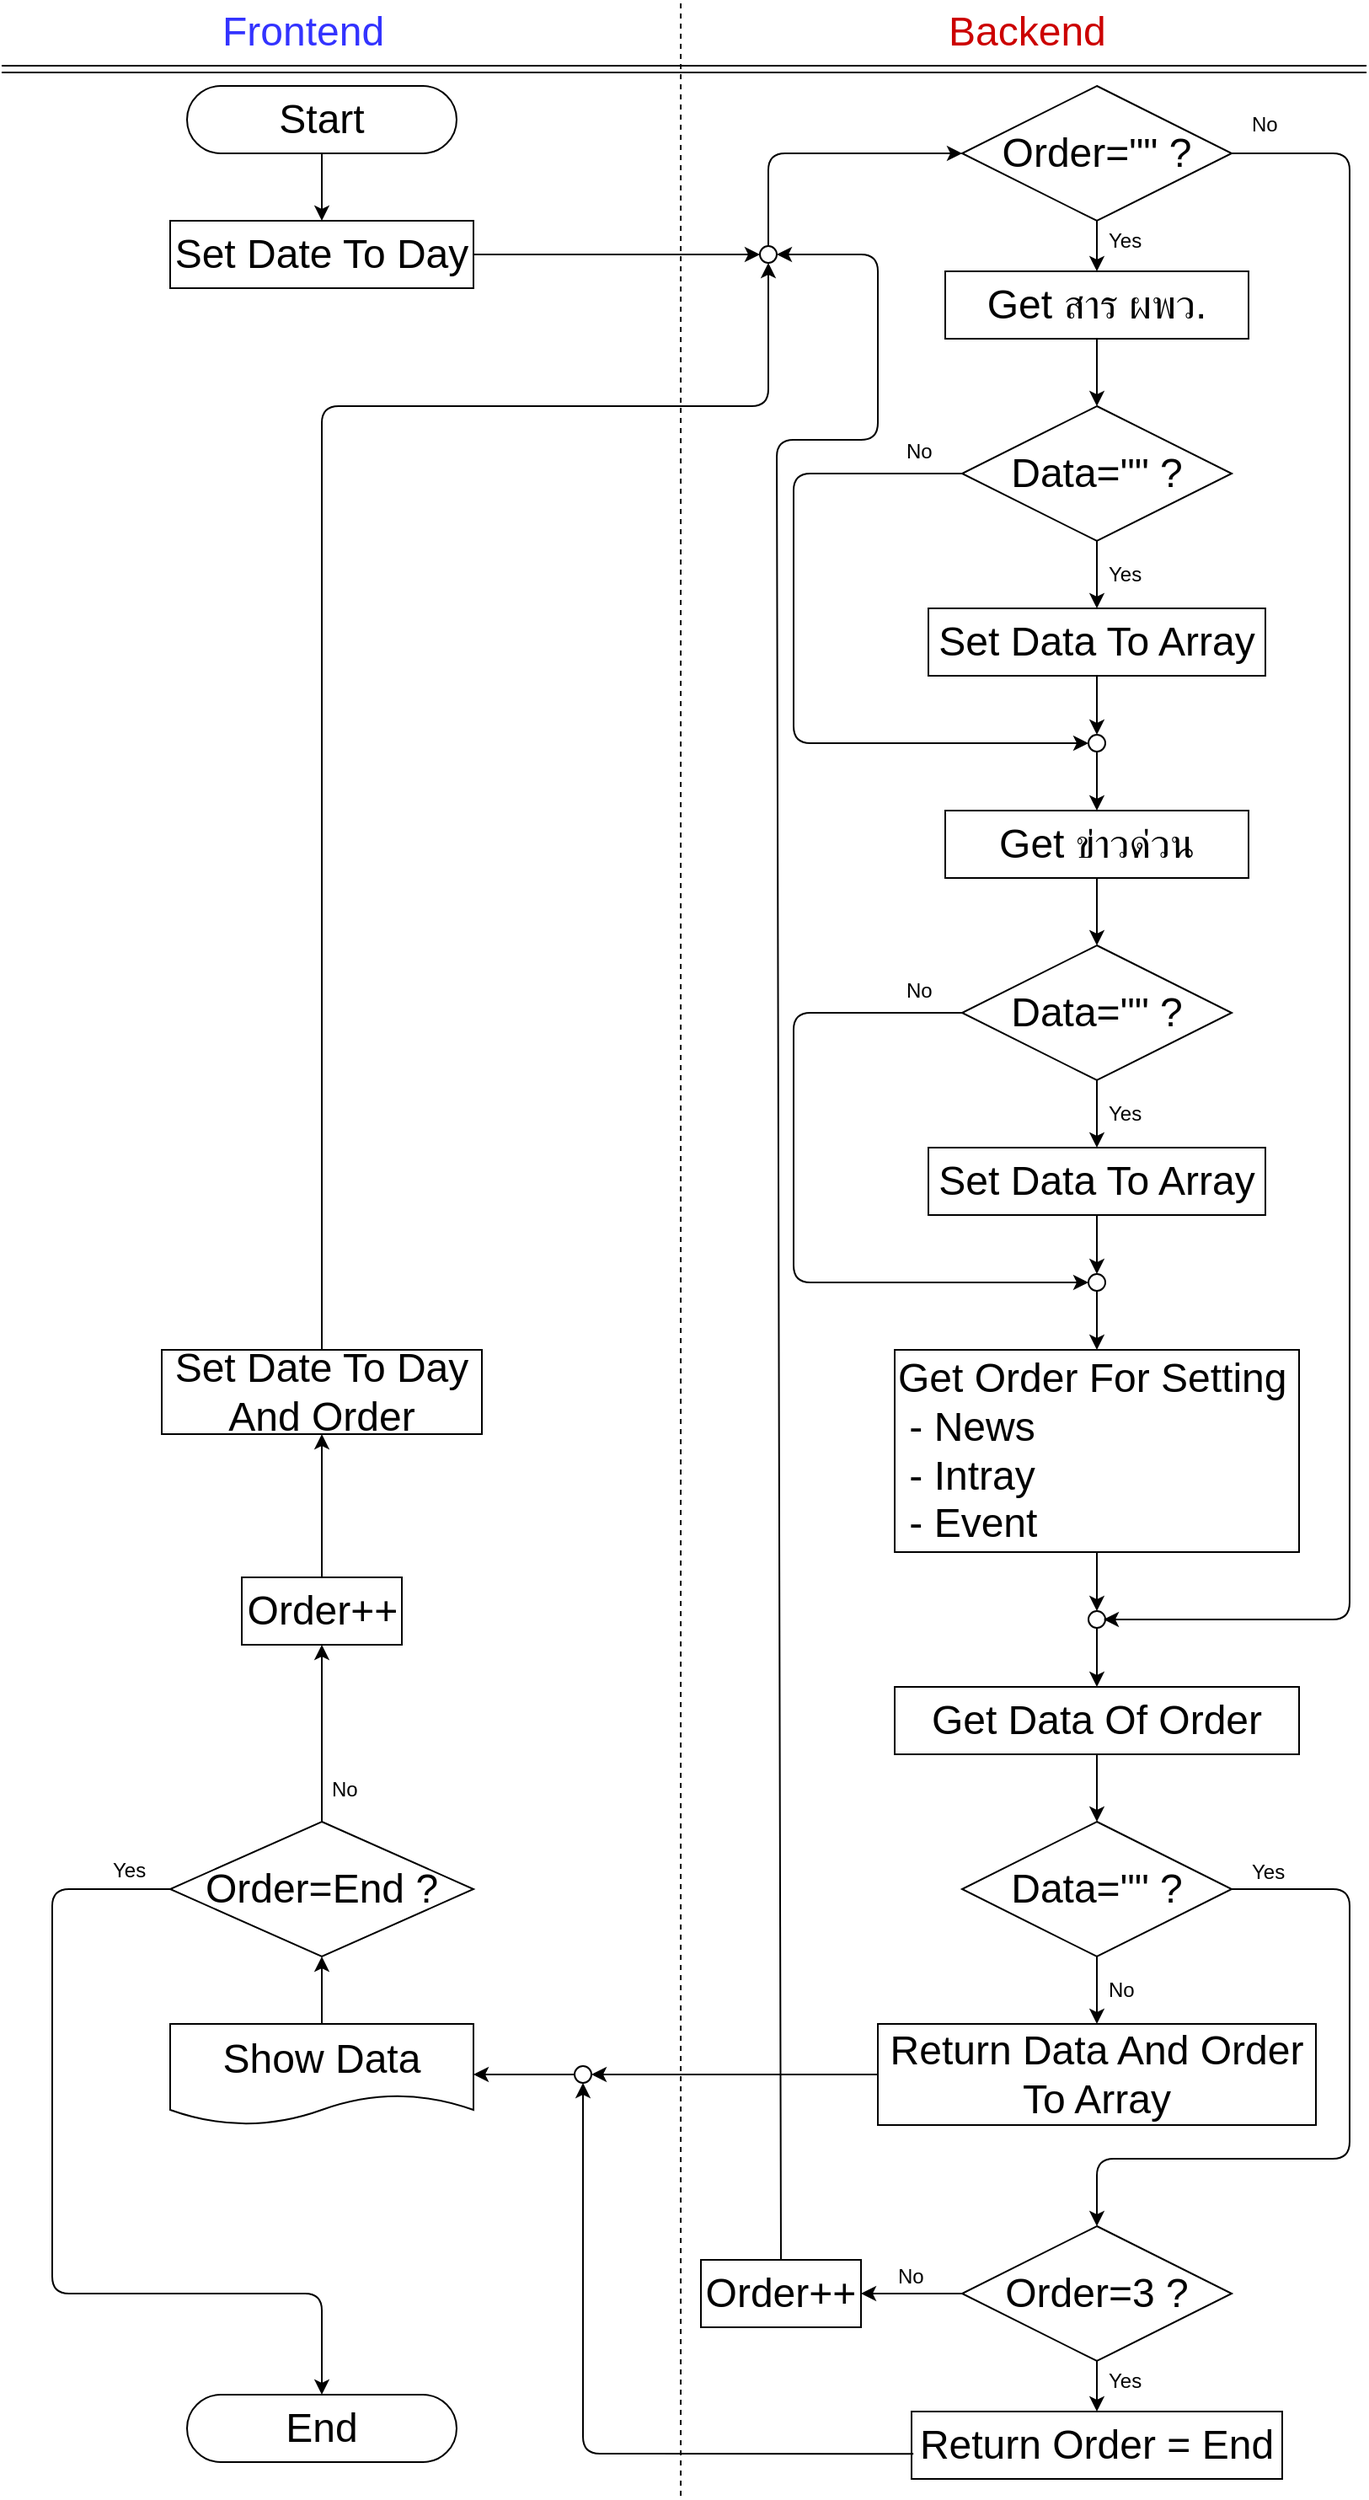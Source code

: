 <mxfile pages="1" version="11.2.3" type="github"><diagram id="e92atSrMetLydWRhPwLj" name="Page-1"><mxGraphModel dx="1422" dy="777" grid="1" gridSize="10" guides="1" tooltips="1" connect="1" arrows="1" fold="1" page="1" pageScale="1" pageWidth="850" pageHeight="1500" math="0" shadow="0"><root><mxCell id="0"/><mxCell id="1" parent="0"/><mxCell id="Jqfe15ESfAZCyeUeJ91Q-1" value="&lt;font style=&quot;font-size: 24px&quot;&gt;Start&lt;/font&gt;" style="rounded=1;whiteSpace=wrap;html=1;arcSize=50;" parent="1" vertex="1"><mxGeometry x="120" y="50" width="160" height="40" as="geometry"/></mxCell><mxCell id="Jqfe15ESfAZCyeUeJ91Q-2" value="" style="endArrow=none;dashed=1;html=1;" parent="1" edge="1"><mxGeometry width="50" height="50" relative="1" as="geometry"><mxPoint x="413" y="1480" as="sourcePoint"/><mxPoint x="413" as="targetPoint"/></mxGeometry></mxCell><mxCell id="Jqfe15ESfAZCyeUeJ91Q-3" value="" style="shape=link;html=1;" parent="1" edge="1"><mxGeometry width="50" height="50" relative="1" as="geometry"><mxPoint x="10" y="40" as="sourcePoint"/><mxPoint x="820" y="40" as="targetPoint"/></mxGeometry></mxCell><mxCell id="Jqfe15ESfAZCyeUeJ91Q-5" value="&lt;font style=&quot;font-size: 24px&quot;&gt;Frontend&lt;/font&gt;" style="text;html=1;resizable=0;points=[];autosize=1;align=left;verticalAlign=top;spacingTop=-4;fontColor=#3333FF;" parent="1" vertex="1"><mxGeometry x="139" y="1" width="110" height="20" as="geometry"/></mxCell><mxCell id="Jqfe15ESfAZCyeUeJ91Q-6" value="&lt;font style=&quot;font-size: 24px&quot;&gt;Backend&lt;/font&gt;" style="text;html=1;resizable=0;points=[];autosize=1;align=left;verticalAlign=top;spacingTop=-4;fontColor=#CC0000;" parent="1" vertex="1"><mxGeometry x="570" y="1" width="110" height="20" as="geometry"/></mxCell><mxCell id="Jqfe15ESfAZCyeUeJ91Q-8" value="" style="endArrow=classic;html=1;fontColor=#000000;exitX=0.5;exitY=1;exitDx=0;exitDy=0;entryX=0.5;entryY=0;entryDx=0;entryDy=0;" parent="1" source="Jqfe15ESfAZCyeUeJ91Q-1" edge="1"><mxGeometry width="50" height="50" relative="1" as="geometry"><mxPoint x="320" y="155" as="sourcePoint"/><mxPoint x="200" y="130" as="targetPoint"/></mxGeometry></mxCell><mxCell id="Jqfe15ESfAZCyeUeJ91Q-9" value="&lt;font style=&quot;font-size: 24px&quot;&gt;Set Date To Day&lt;/font&gt;" style="rounded=0;whiteSpace=wrap;html=1;fontColor=#000000;" parent="1" vertex="1"><mxGeometry x="110" y="130" width="180" height="40" as="geometry"/></mxCell><mxCell id="Jqfe15ESfAZCyeUeJ91Q-11" value="" style="endArrow=classic;html=1;fontColor=#000000;exitX=1;exitY=0.5;exitDx=0;exitDy=0;" parent="1" source="Jqfe15ESfAZCyeUeJ91Q-9" edge="1"><mxGeometry width="50" height="50" relative="1" as="geometry"><mxPoint x="330" y="160" as="sourcePoint"/><mxPoint x="460" y="150" as="targetPoint"/></mxGeometry></mxCell><mxCell id="Jqfe15ESfAZCyeUeJ91Q-12" value="&lt;font style=&quot;font-size: 24px&quot;&gt;Set Data To Array&lt;/font&gt;" style="rounded=0;whiteSpace=wrap;html=1;fontColor=#000000;" parent="1" vertex="1"><mxGeometry x="560" y="360" width="200" height="40" as="geometry"/></mxCell><mxCell id="Jqfe15ESfAZCyeUeJ91Q-13" value="&lt;font style=&quot;font-size: 24px&quot;&gt;Data=&quot;&quot; ?&lt;/font&gt;" style="rhombus;whiteSpace=wrap;html=1;fontColor=#000000;" parent="1" vertex="1"><mxGeometry x="580" y="240" width="160" height="80" as="geometry"/></mxCell><mxCell id="Jqfe15ESfAZCyeUeJ91Q-14" value="" style="endArrow=classic;html=1;fontColor=#000000;exitX=0.5;exitY=1;exitDx=0;exitDy=0;entryX=0.5;entryY=0;entryDx=0;entryDy=0;" parent="1" source="Jqfe15ESfAZCyeUeJ91Q-15" target="Jqfe15ESfAZCyeUeJ91Q-13" edge="1"><mxGeometry width="50" height="50" relative="1" as="geometry"><mxPoint x="480" y="260" as="sourcePoint"/><mxPoint x="530" y="210" as="targetPoint"/></mxGeometry></mxCell><mxCell id="Jqfe15ESfAZCyeUeJ91Q-15" value="&lt;font style=&quot;font-size: 24px&quot;&gt;Get สาร ผพว.&lt;/font&gt;" style="rounded=0;whiteSpace=wrap;html=1;fontColor=#000000;" parent="1" vertex="1"><mxGeometry x="570" y="160" width="180" height="40" as="geometry"/></mxCell><mxCell id="Jqfe15ESfAZCyeUeJ91Q-16" value="" style="endArrow=classic;html=1;fontColor=#000000;exitX=0.5;exitY=1;exitDx=0;exitDy=0;" parent="1" source="Jqfe15ESfAZCyeUeJ91Q-13" target="Jqfe15ESfAZCyeUeJ91Q-12" edge="1"><mxGeometry width="50" height="50" relative="1" as="geometry"><mxPoint x="450" y="330" as="sourcePoint"/><mxPoint x="500" y="280" as="targetPoint"/></mxGeometry></mxCell><mxCell id="Jqfe15ESfAZCyeUeJ91Q-17" value="&lt;font style=&quot;font-size: 24px&quot;&gt;Get ข่าวด่วน&lt;/font&gt;" style="rounded=0;whiteSpace=wrap;html=1;fontColor=#000000;" parent="1" vertex="1"><mxGeometry x="570" y="480" width="180" height="40" as="geometry"/></mxCell><mxCell id="Jqfe15ESfAZCyeUeJ91Q-18" value="" style="endArrow=classic;html=1;fontColor=#000000;exitX=0.5;exitY=1;exitDx=0;exitDy=0;entryX=0.5;entryY=0;entryDx=0;entryDy=0;" parent="1" source="Jqfe15ESfAZCyeUeJ91Q-12" target="Jqfe15ESfAZCyeUeJ91Q-19" edge="1"><mxGeometry width="50" height="50" relative="1" as="geometry"><mxPoint x="670" y="330" as="sourcePoint"/><mxPoint x="660" y="440" as="targetPoint"/></mxGeometry></mxCell><mxCell id="Jqfe15ESfAZCyeUeJ91Q-19" value="" style="ellipse;whiteSpace=wrap;html=1;aspect=fixed;fontColor=#000000;" parent="1" vertex="1"><mxGeometry x="655" y="435" width="10" height="10" as="geometry"/></mxCell><mxCell id="Jqfe15ESfAZCyeUeJ91Q-20" value="" style="endArrow=classic;html=1;fontColor=#000000;exitX=0;exitY=0.5;exitDx=0;exitDy=0;entryX=0;entryY=0.5;entryDx=0;entryDy=0;" parent="1" source="Jqfe15ESfAZCyeUeJ91Q-13" target="Jqfe15ESfAZCyeUeJ91Q-19" edge="1"><mxGeometry width="50" height="50" relative="1" as="geometry"><mxPoint x="480" y="510" as="sourcePoint"/><mxPoint x="530" y="460" as="targetPoint"/><Array as="points"><mxPoint x="480" y="280"/><mxPoint x="480" y="440"/></Array></mxGeometry></mxCell><mxCell id="Jqfe15ESfAZCyeUeJ91Q-21" value="Yes" style="text;html=1;resizable=0;points=[];autosize=1;align=left;verticalAlign=top;spacingTop=-4;fontColor=#000000;" parent="1" vertex="1"><mxGeometry x="665" y="330" width="40" height="20" as="geometry"/></mxCell><mxCell id="Jqfe15ESfAZCyeUeJ91Q-22" value="No" style="text;html=1;resizable=0;points=[];autosize=1;align=left;verticalAlign=top;spacingTop=-4;fontColor=#000000;" parent="1" vertex="1"><mxGeometry x="545" y="257" width="30" height="20" as="geometry"/></mxCell><mxCell id="Jqfe15ESfAZCyeUeJ91Q-23" value="" style="endArrow=classic;html=1;fontColor=#000000;entryX=0.5;entryY=0;entryDx=0;entryDy=0;" parent="1" target="Jqfe15ESfAZCyeUeJ91Q-17" edge="1"><mxGeometry width="50" height="50" relative="1" as="geometry"><mxPoint x="660" y="445" as="sourcePoint"/><mxPoint x="670" y="445" as="targetPoint"/></mxGeometry></mxCell><mxCell id="Jqfe15ESfAZCyeUeJ91Q-24" value="&lt;font style=&quot;font-size: 24px&quot;&gt;Set Data To Array&lt;/font&gt;" style="rounded=0;whiteSpace=wrap;html=1;fontColor=#000000;" parent="1" vertex="1"><mxGeometry x="560" y="680" width="200" height="40" as="geometry"/></mxCell><mxCell id="Jqfe15ESfAZCyeUeJ91Q-25" value="&lt;font style=&quot;font-size: 24px&quot;&gt;Data=&quot;&quot; ?&lt;/font&gt;" style="rhombus;whiteSpace=wrap;html=1;fontColor=#000000;" parent="1" vertex="1"><mxGeometry x="580" y="560" width="160" height="80" as="geometry"/></mxCell><mxCell id="Jqfe15ESfAZCyeUeJ91Q-26" value="" style="endArrow=classic;html=1;fontColor=#000000;exitX=0.5;exitY=1;exitDx=0;exitDy=0;entryX=0.5;entryY=0;entryDx=0;entryDy=0;" parent="1" target="Jqfe15ESfAZCyeUeJ91Q-25" edge="1"><mxGeometry width="50" height="50" relative="1" as="geometry"><mxPoint x="660" y="520" as="sourcePoint"/><mxPoint x="530" y="530" as="targetPoint"/></mxGeometry></mxCell><mxCell id="Jqfe15ESfAZCyeUeJ91Q-27" value="" style="endArrow=classic;html=1;fontColor=#000000;exitX=0.5;exitY=1;exitDx=0;exitDy=0;" parent="1" source="Jqfe15ESfAZCyeUeJ91Q-25" target="Jqfe15ESfAZCyeUeJ91Q-24" edge="1"><mxGeometry width="50" height="50" relative="1" as="geometry"><mxPoint x="450" y="650" as="sourcePoint"/><mxPoint x="500" y="600" as="targetPoint"/></mxGeometry></mxCell><mxCell id="Jqfe15ESfAZCyeUeJ91Q-28" value="&lt;font style=&quot;font-size: 24px&quot;&gt;Get Order For Setting&lt;br&gt;&amp;nbsp;- News&lt;br&gt;&amp;nbsp;- Intray&lt;br&gt;&amp;nbsp;- Event&lt;br&gt;&lt;/font&gt;" style="rounded=0;whiteSpace=wrap;html=1;fontColor=#000000;align=left;" parent="1" vertex="1"><mxGeometry x="540" y="800" width="240" height="120" as="geometry"/></mxCell><mxCell id="Jqfe15ESfAZCyeUeJ91Q-29" value="" style="endArrow=classic;html=1;fontColor=#000000;exitX=0.5;exitY=1;exitDx=0;exitDy=0;entryX=0.5;entryY=0;entryDx=0;entryDy=0;" parent="1" source="Jqfe15ESfAZCyeUeJ91Q-24" target="Jqfe15ESfAZCyeUeJ91Q-30" edge="1"><mxGeometry width="50" height="50" relative="1" as="geometry"><mxPoint x="670" y="650" as="sourcePoint"/><mxPoint x="660" y="760" as="targetPoint"/></mxGeometry></mxCell><mxCell id="Jqfe15ESfAZCyeUeJ91Q-30" value="" style="ellipse;whiteSpace=wrap;html=1;aspect=fixed;fontColor=#000000;" parent="1" vertex="1"><mxGeometry x="655" y="755" width="10" height="10" as="geometry"/></mxCell><mxCell id="Jqfe15ESfAZCyeUeJ91Q-31" value="" style="endArrow=classic;html=1;fontColor=#000000;exitX=0;exitY=0.5;exitDx=0;exitDy=0;entryX=0;entryY=0.5;entryDx=0;entryDy=0;" parent="1" source="Jqfe15ESfAZCyeUeJ91Q-25" target="Jqfe15ESfAZCyeUeJ91Q-30" edge="1"><mxGeometry width="50" height="50" relative="1" as="geometry"><mxPoint x="480" y="830" as="sourcePoint"/><mxPoint x="530" y="780" as="targetPoint"/><Array as="points"><mxPoint x="480" y="600"/><mxPoint x="480" y="760"/></Array></mxGeometry></mxCell><mxCell id="Jqfe15ESfAZCyeUeJ91Q-32" value="Yes" style="text;html=1;resizable=0;points=[];autosize=1;align=left;verticalAlign=top;spacingTop=-4;fontColor=#000000;" parent="1" vertex="1"><mxGeometry x="665" y="650" width="40" height="20" as="geometry"/></mxCell><mxCell id="Jqfe15ESfAZCyeUeJ91Q-33" value="No" style="text;html=1;resizable=0;points=[];autosize=1;align=left;verticalAlign=top;spacingTop=-4;fontColor=#000000;" parent="1" vertex="1"><mxGeometry x="545" y="577" width="30" height="20" as="geometry"/></mxCell><mxCell id="Jqfe15ESfAZCyeUeJ91Q-34" value="" style="endArrow=classic;html=1;fontColor=#000000;entryX=0.5;entryY=0;entryDx=0;entryDy=0;" parent="1" target="Jqfe15ESfAZCyeUeJ91Q-28" edge="1"><mxGeometry width="50" height="50" relative="1" as="geometry"><mxPoint x="660" y="765" as="sourcePoint"/><mxPoint x="670" y="765" as="targetPoint"/></mxGeometry></mxCell><mxCell id="Jqfe15ESfAZCyeUeJ91Q-35" value="&lt;font style=&quot;font-size: 24px&quot;&gt;Get Data Of Order&lt;/font&gt;" style="rounded=0;whiteSpace=wrap;html=1;fontColor=#000000;" parent="1" vertex="1"><mxGeometry x="540" y="1000" width="240" height="40" as="geometry"/></mxCell><mxCell id="Jqfe15ESfAZCyeUeJ91Q-36" value="" style="endArrow=classic;html=1;fontColor=#000000;exitX=0.5;exitY=1;exitDx=0;exitDy=0;entryX=0.5;entryY=0;entryDx=0;entryDy=0;" parent="1" source="Jqfe15ESfAZCyeUeJ91Q-28" target="Jqfe15ESfAZCyeUeJ91Q-66" edge="1"><mxGeometry width="50" height="50" relative="1" as="geometry"><mxPoint x="670" y="410" as="sourcePoint"/><mxPoint x="660" y="950" as="targetPoint"/></mxGeometry></mxCell><mxCell id="Jqfe15ESfAZCyeUeJ91Q-37" value="&lt;font style=&quot;font-size: 24px&quot;&gt;Return Data And Order &lt;br&gt;To Array&lt;/font&gt;" style="rounded=0;whiteSpace=wrap;html=1;fontColor=#000000;" parent="1" vertex="1"><mxGeometry x="530" y="1200" width="260" height="60" as="geometry"/></mxCell><mxCell id="Jqfe15ESfAZCyeUeJ91Q-38" value="&lt;font style=&quot;font-size: 24px&quot;&gt;Data=&quot;&quot; ?&lt;/font&gt;" style="rhombus;whiteSpace=wrap;html=1;fontColor=#000000;" parent="1" vertex="1"><mxGeometry x="580" y="1080" width="160" height="80" as="geometry"/></mxCell><mxCell id="Jqfe15ESfAZCyeUeJ91Q-39" value="" style="endArrow=classic;html=1;fontColor=#000000;exitX=0.5;exitY=1;exitDx=0;exitDy=0;entryX=0.5;entryY=0;entryDx=0;entryDy=0;" parent="1" target="Jqfe15ESfAZCyeUeJ91Q-38" edge="1"><mxGeometry width="50" height="50" relative="1" as="geometry"><mxPoint x="660" y="1040" as="sourcePoint"/><mxPoint x="530" y="1050" as="targetPoint"/></mxGeometry></mxCell><mxCell id="Jqfe15ESfAZCyeUeJ91Q-40" value="" style="endArrow=classic;html=1;fontColor=#000000;exitX=0.5;exitY=1;exitDx=0;exitDy=0;" parent="1" source="Jqfe15ESfAZCyeUeJ91Q-38" target="Jqfe15ESfAZCyeUeJ91Q-37" edge="1"><mxGeometry width="50" height="50" relative="1" as="geometry"><mxPoint x="450" y="1170" as="sourcePoint"/><mxPoint x="500" y="1120" as="targetPoint"/></mxGeometry></mxCell><mxCell id="Jqfe15ESfAZCyeUeJ91Q-44" value="No" style="text;html=1;resizable=0;points=[];autosize=1;align=left;verticalAlign=top;spacingTop=-4;fontColor=#000000;" parent="1" vertex="1"><mxGeometry x="665" y="1170" width="30" height="20" as="geometry"/></mxCell><mxCell id="Jqfe15ESfAZCyeUeJ91Q-47" value="&lt;font style=&quot;font-size: 24px&quot;&gt;Show Data&lt;/font&gt;" style="shape=document;whiteSpace=wrap;html=1;boundedLbl=1;fontColor=#000000;" parent="1" vertex="1"><mxGeometry x="110" y="1200" width="180" height="60" as="geometry"/></mxCell><mxCell id="Jqfe15ESfAZCyeUeJ91Q-48" value="" style="endArrow=classic;html=1;fontColor=#000000;exitX=0;exitY=0.5;exitDx=0;exitDy=0;" parent="1" source="Jqfe15ESfAZCyeUeJ91Q-37" edge="1"><mxGeometry width="50" height="50" relative="1" as="geometry"><mxPoint x="10" y="1390" as="sourcePoint"/><mxPoint x="360" y="1230" as="targetPoint"/></mxGeometry></mxCell><mxCell id="Jqfe15ESfAZCyeUeJ91Q-58" value="&lt;font style=&quot;font-size: 24px&quot;&gt;Order=&quot;&quot; ?&lt;/font&gt;" style="rhombus;whiteSpace=wrap;html=1;fontColor=#000000;" parent="1" vertex="1"><mxGeometry x="580" y="50" width="160" height="80" as="geometry"/></mxCell><mxCell id="Jqfe15ESfAZCyeUeJ91Q-59" value="&lt;font style=&quot;font-size: 24px&quot;&gt;Set Date To Day And Order&lt;/font&gt;" style="rounded=0;whiteSpace=wrap;html=1;fontColor=#000000;" parent="1" vertex="1"><mxGeometry x="105" y="800" width="190" height="50" as="geometry"/></mxCell><mxCell id="Jqfe15ESfAZCyeUeJ91Q-60" value="" style="endArrow=classic;html=1;fontColor=#000000;exitX=0.5;exitY=0;exitDx=0;exitDy=0;entryX=0.5;entryY=1;entryDx=0;entryDy=0;" parent="1" source="Jqfe15ESfAZCyeUeJ91Q-47" target="Jqfe15ESfAZCyeUeJ91Q-84" edge="1"><mxGeometry width="50" height="50" relative="1" as="geometry"><mxPoint x="40" y="1107" as="sourcePoint"/><mxPoint x="90" y="1057" as="targetPoint"/></mxGeometry></mxCell><mxCell id="Jqfe15ESfAZCyeUeJ91Q-61" value="" style="ellipse;whiteSpace=wrap;html=1;aspect=fixed;fontColor=#000000;" parent="1" vertex="1"><mxGeometry x="460" y="145" width="10" height="10" as="geometry"/></mxCell><mxCell id="Jqfe15ESfAZCyeUeJ91Q-62" value="" style="endArrow=classic;html=1;fontColor=#000000;exitX=0.5;exitY=0;exitDx=0;exitDy=0;entryX=0.5;entryY=1;entryDx=0;entryDy=0;" parent="1" source="Jqfe15ESfAZCyeUeJ91Q-59" target="Jqfe15ESfAZCyeUeJ91Q-61" edge="1"><mxGeometry width="50" height="50" relative="1" as="geometry"><mxPoint x="175" y="970" as="sourcePoint"/><mxPoint x="225" y="920" as="targetPoint"/><Array as="points"><mxPoint x="200" y="240"/><mxPoint x="465" y="240"/></Array></mxGeometry></mxCell><mxCell id="Jqfe15ESfAZCyeUeJ91Q-63" value="" style="endArrow=classic;html=1;fontColor=#000000;exitX=0.5;exitY=0;exitDx=0;exitDy=0;entryX=0;entryY=0.5;entryDx=0;entryDy=0;" parent="1" source="Jqfe15ESfAZCyeUeJ91Q-61" target="Jqfe15ESfAZCyeUeJ91Q-58" edge="1"><mxGeometry width="50" height="50" relative="1" as="geometry"><mxPoint x="465" y="105" as="sourcePoint"/><mxPoint x="515" y="55" as="targetPoint"/><Array as="points"><mxPoint x="465" y="90"/></Array></mxGeometry></mxCell><mxCell id="Jqfe15ESfAZCyeUeJ91Q-64" value="" style="endArrow=classic;html=1;fontColor=#000000;exitX=0.5;exitY=1;exitDx=0;exitDy=0;" parent="1" source="Jqfe15ESfAZCyeUeJ91Q-58" edge="1"><mxGeometry width="50" height="50" relative="1" as="geometry"><mxPoint x="670" y="210" as="sourcePoint"/><mxPoint x="660" y="160" as="targetPoint"/></mxGeometry></mxCell><mxCell id="Jqfe15ESfAZCyeUeJ91Q-65" value="Yes" style="text;html=1;resizable=0;points=[];autosize=1;align=left;verticalAlign=top;spacingTop=-4;fontColor=#000000;" parent="1" vertex="1"><mxGeometry x="665" y="132" width="40" height="20" as="geometry"/></mxCell><mxCell id="Jqfe15ESfAZCyeUeJ91Q-66" value="" style="ellipse;whiteSpace=wrap;html=1;aspect=fixed;fontColor=#000000;" parent="1" vertex="1"><mxGeometry x="655" y="955" width="10" height="10" as="geometry"/></mxCell><mxCell id="Jqfe15ESfAZCyeUeJ91Q-67" value="" style="endArrow=classic;html=1;fontColor=#000000;exitX=0.5;exitY=1;exitDx=0;exitDy=0;entryX=0.5;entryY=0;entryDx=0;entryDy=0;" parent="1" source="Jqfe15ESfAZCyeUeJ91Q-66" target="Jqfe15ESfAZCyeUeJ91Q-35" edge="1"><mxGeometry width="50" height="50" relative="1" as="geometry"><mxPoint x="670" y="930.0" as="sourcePoint"/><mxPoint x="670" y="965.0" as="targetPoint"/></mxGeometry></mxCell><mxCell id="Jqfe15ESfAZCyeUeJ91Q-68" value="" style="endArrow=classic;html=1;fontColor=#000000;exitX=1;exitY=0.5;exitDx=0;exitDy=0;" parent="1" source="Jqfe15ESfAZCyeUeJ91Q-58" edge="1"><mxGeometry width="50" height="50" relative="1" as="geometry"><mxPoint x="765" y="167" as="sourcePoint"/><mxPoint x="664" y="960" as="targetPoint"/><Array as="points"><mxPoint x="810" y="90"/><mxPoint x="810" y="960"/></Array></mxGeometry></mxCell><mxCell id="Jqfe15ESfAZCyeUeJ91Q-69" value="No" style="text;html=1;resizable=0;points=[];autosize=1;align=left;verticalAlign=top;spacingTop=-4;fontColor=#000000;" parent="1" vertex="1"><mxGeometry x="750" y="63" width="30" height="20" as="geometry"/></mxCell><mxCell id="Jqfe15ESfAZCyeUeJ91Q-70" value="" style="endArrow=classic;html=1;fontColor=#000000;exitX=0.5;exitY=0;exitDx=0;exitDy=0;" parent="1" source="Jqfe15ESfAZCyeUeJ91Q-75" edge="1"><mxGeometry width="50" height="50" relative="1" as="geometry"><mxPoint x="455" y="965.0" as="sourcePoint"/><mxPoint x="470" y="150" as="targetPoint"/><Array as="points"><mxPoint x="470" y="260"/><mxPoint x="530" y="260"/><mxPoint x="530" y="150"/></Array></mxGeometry></mxCell><mxCell id="Jqfe15ESfAZCyeUeJ91Q-71" value="Yes" style="text;html=1;resizable=0;points=[];autosize=1;align=left;verticalAlign=top;spacingTop=-4;fontColor=#000000;" parent="1" vertex="1"><mxGeometry x="750" y="1100" width="40" height="20" as="geometry"/></mxCell><mxCell id="Jqfe15ESfAZCyeUeJ91Q-73" value="" style="endArrow=classic;html=1;fontColor=#000000;exitX=1;exitY=0.5;exitDx=0;exitDy=0;entryX=0.5;entryY=0;entryDx=0;entryDy=0;" parent="1" source="Jqfe15ESfAZCyeUeJ91Q-38" target="Jqfe15ESfAZCyeUeJ91Q-74" edge="1"><mxGeometry width="50" height="50" relative="1" as="geometry"><mxPoint x="430" y="1103" as="sourcePoint"/><mxPoint x="510" y="985.48" as="targetPoint"/><Array as="points"><mxPoint x="810" y="1120"/><mxPoint x="810" y="1280"/><mxPoint x="660" y="1280"/></Array></mxGeometry></mxCell><mxCell id="Jqfe15ESfAZCyeUeJ91Q-74" value="&lt;font style=&quot;font-size: 24px&quot;&gt;Order=3 ?&lt;/font&gt;" style="rhombus;whiteSpace=wrap;html=1;fontColor=#000000;" parent="1" vertex="1"><mxGeometry x="580" y="1320" width="160" height="80" as="geometry"/></mxCell><mxCell id="Jqfe15ESfAZCyeUeJ91Q-75" value="&lt;font style=&quot;font-size: 24px&quot;&gt;Order++&lt;/font&gt;" style="rounded=0;whiteSpace=wrap;html=1;fontColor=#000000;" parent="1" vertex="1"><mxGeometry x="425" y="1340" width="95" height="40" as="geometry"/></mxCell><mxCell id="Jqfe15ESfAZCyeUeJ91Q-76" value="" style="endArrow=classic;html=1;fontColor=#000000;exitX=0;exitY=0.5;exitDx=0;exitDy=0;entryX=1;entryY=0.5;entryDx=0;entryDy=0;" parent="1" source="Jqfe15ESfAZCyeUeJ91Q-74" target="Jqfe15ESfAZCyeUeJ91Q-75" edge="1"><mxGeometry width="50" height="50" relative="1" as="geometry"><mxPoint x="10" y="1470" as="sourcePoint"/><mxPoint x="60" y="1420" as="targetPoint"/></mxGeometry></mxCell><mxCell id="Jqfe15ESfAZCyeUeJ91Q-77" value="No" style="text;html=1;resizable=0;points=[];autosize=1;align=left;verticalAlign=top;spacingTop=-4;fontColor=#000000;" parent="1" vertex="1"><mxGeometry x="540" y="1340" width="30" height="20" as="geometry"/></mxCell><mxCell id="Jqfe15ESfAZCyeUeJ91Q-78" value="&lt;font style=&quot;font-size: 24px&quot;&gt;Return Order = End&lt;/font&gt;" style="rounded=0;whiteSpace=wrap;html=1;fontColor=#000000;" parent="1" vertex="1"><mxGeometry x="550" y="1430" width="220" height="40" as="geometry"/></mxCell><mxCell id="Jqfe15ESfAZCyeUeJ91Q-79" value="" style="endArrow=classic;html=1;fontColor=#000000;exitX=0.5;exitY=1;exitDx=0;exitDy=0;entryX=0.5;entryY=0;entryDx=0;entryDy=0;" parent="1" source="Jqfe15ESfAZCyeUeJ91Q-74" target="Jqfe15ESfAZCyeUeJ91Q-78" edge="1"><mxGeometry width="50" height="50" relative="1" as="geometry"><mxPoint x="10" y="1540" as="sourcePoint"/><mxPoint x="60" y="1490" as="targetPoint"/></mxGeometry></mxCell><mxCell id="Jqfe15ESfAZCyeUeJ91Q-80" value="" style="ellipse;whiteSpace=wrap;html=1;aspect=fixed;fontColor=#000000;" parent="1" vertex="1"><mxGeometry x="350" y="1225" width="10" height="10" as="geometry"/></mxCell><mxCell id="Jqfe15ESfAZCyeUeJ91Q-81" value="" style="endArrow=classic;html=1;fontColor=#000000;exitX=0.005;exitY=0.628;exitDx=0;exitDy=0;exitPerimeter=0;entryX=0.5;entryY=1;entryDx=0;entryDy=0;" parent="1" source="Jqfe15ESfAZCyeUeJ91Q-78" target="Jqfe15ESfAZCyeUeJ91Q-80" edge="1"><mxGeometry width="50" height="50" relative="1" as="geometry"><mxPoint x="10" y="1540" as="sourcePoint"/><mxPoint x="60" y="1490" as="targetPoint"/><Array as="points"><mxPoint x="355" y="1455"/></Array></mxGeometry></mxCell><mxCell id="Jqfe15ESfAZCyeUeJ91Q-82" value="" style="endArrow=classic;html=1;fontColor=#000000;exitX=0;exitY=0.5;exitDx=0;exitDy=0;entryX=1;entryY=0.5;entryDx=0;entryDy=0;" parent="1" source="Jqfe15ESfAZCyeUeJ91Q-80" target="Jqfe15ESfAZCyeUeJ91Q-47" edge="1"><mxGeometry width="50" height="50" relative="1" as="geometry"><mxPoint x="340" y="1230" as="sourcePoint"/><mxPoint x="60" y="1500" as="targetPoint"/></mxGeometry></mxCell><mxCell id="Jqfe15ESfAZCyeUeJ91Q-83" value="Yes" style="text;html=1;resizable=0;points=[];autosize=1;align=left;verticalAlign=top;spacingTop=-4;fontColor=#000000;" parent="1" vertex="1"><mxGeometry x="665" y="1402" width="40" height="20" as="geometry"/></mxCell><mxCell id="Jqfe15ESfAZCyeUeJ91Q-84" value="&lt;font style=&quot;font-size: 24px&quot;&gt;Order=End ?&lt;/font&gt;" style="rhombus;whiteSpace=wrap;html=1;fontColor=#000000;" parent="1" vertex="1"><mxGeometry x="110" y="1080" width="180" height="80" as="geometry"/></mxCell><mxCell id="Jqfe15ESfAZCyeUeJ91Q-85" value="" style="endArrow=classic;html=1;fontColor=#000000;exitX=0.5;exitY=0;exitDx=0;exitDy=0;entryX=0.5;entryY=1;entryDx=0;entryDy=0;" parent="1" source="Jqfe15ESfAZCyeUeJ91Q-84" target="VxikjNeg86kEVyZFH3dP-1" edge="1"><mxGeometry width="50" height="50" relative="1" as="geometry"><mxPoint x="210" y="1210.0" as="sourcePoint"/><mxPoint x="210" y="1170.0" as="targetPoint"/></mxGeometry></mxCell><mxCell id="Jqfe15ESfAZCyeUeJ91Q-86" value="No" style="text;html=1;resizable=0;points=[];autosize=1;align=left;verticalAlign=top;spacingTop=-4;fontColor=#000000;" parent="1" vertex="1"><mxGeometry x="204" y="1051" width="30" height="20" as="geometry"/></mxCell><mxCell id="Jqfe15ESfAZCyeUeJ91Q-87" value="&lt;font style=&quot;font-size: 24px&quot;&gt;End&lt;/font&gt;" style="rounded=1;whiteSpace=wrap;html=1;arcSize=50;" parent="1" vertex="1"><mxGeometry x="120" y="1420" width="160" height="40" as="geometry"/></mxCell><mxCell id="Jqfe15ESfAZCyeUeJ91Q-88" value="" style="endArrow=classic;html=1;fontColor=#000000;exitX=0;exitY=0.5;exitDx=0;exitDy=0;entryX=0.5;entryY=0;entryDx=0;entryDy=0;" parent="1" source="Jqfe15ESfAZCyeUeJ91Q-84" target="Jqfe15ESfAZCyeUeJ91Q-87" edge="1"><mxGeometry width="50" height="50" relative="1" as="geometry"><mxPoint x="10" y="1275" as="sourcePoint"/><mxPoint x="60" y="1225" as="targetPoint"/><Array as="points"><mxPoint x="40" y="1120"/><mxPoint x="40" y="1360"/><mxPoint x="200" y="1360"/></Array></mxGeometry></mxCell><mxCell id="Jqfe15ESfAZCyeUeJ91Q-89" value="Yes" style="text;html=1;resizable=0;points=[];autosize=1;align=left;verticalAlign=top;spacingTop=-4;fontColor=#000000;" parent="1" vertex="1"><mxGeometry x="74" y="1099" width="40" height="20" as="geometry"/></mxCell><mxCell id="VxikjNeg86kEVyZFH3dP-1" value="&lt;font style=&quot;font-size: 24px&quot;&gt;Order++&lt;/font&gt;" style="rounded=0;whiteSpace=wrap;html=1;fontColor=#000000;" vertex="1" parent="1"><mxGeometry x="152.5" y="935" width="95" height="40" as="geometry"/></mxCell><mxCell id="VxikjNeg86kEVyZFH3dP-2" value="" style="endArrow=classic;html=1;fontColor=#000000;exitX=0.5;exitY=0;exitDx=0;exitDy=0;entryX=0.5;entryY=1;entryDx=0;entryDy=0;" edge="1" parent="1" source="VxikjNeg86kEVyZFH3dP-1" target="Jqfe15ESfAZCyeUeJ91Q-59"><mxGeometry width="50" height="50" relative="1" as="geometry"><mxPoint x="24" y="920" as="sourcePoint"/><mxPoint x="74" y="870" as="targetPoint"/></mxGeometry></mxCell></root></mxGraphModel></diagram></mxfile>